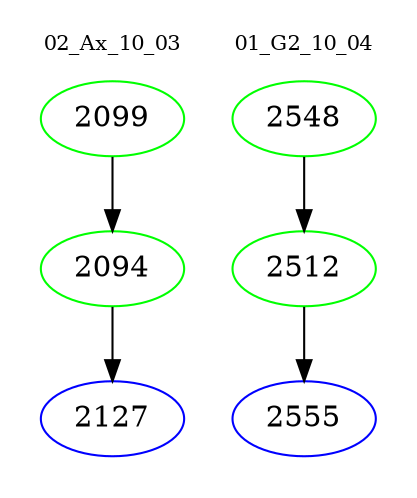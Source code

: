 digraph{
subgraph cluster_0 {
color = white
label = "02_Ax_10_03";
fontsize=10;
T0_2099 [label="2099", color="green"]
T0_2099 -> T0_2094 [color="black"]
T0_2094 [label="2094", color="green"]
T0_2094 -> T0_2127 [color="black"]
T0_2127 [label="2127", color="blue"]
}
subgraph cluster_1 {
color = white
label = "01_G2_10_04";
fontsize=10;
T1_2548 [label="2548", color="green"]
T1_2548 -> T1_2512 [color="black"]
T1_2512 [label="2512", color="green"]
T1_2512 -> T1_2555 [color="black"]
T1_2555 [label="2555", color="blue"]
}
}
